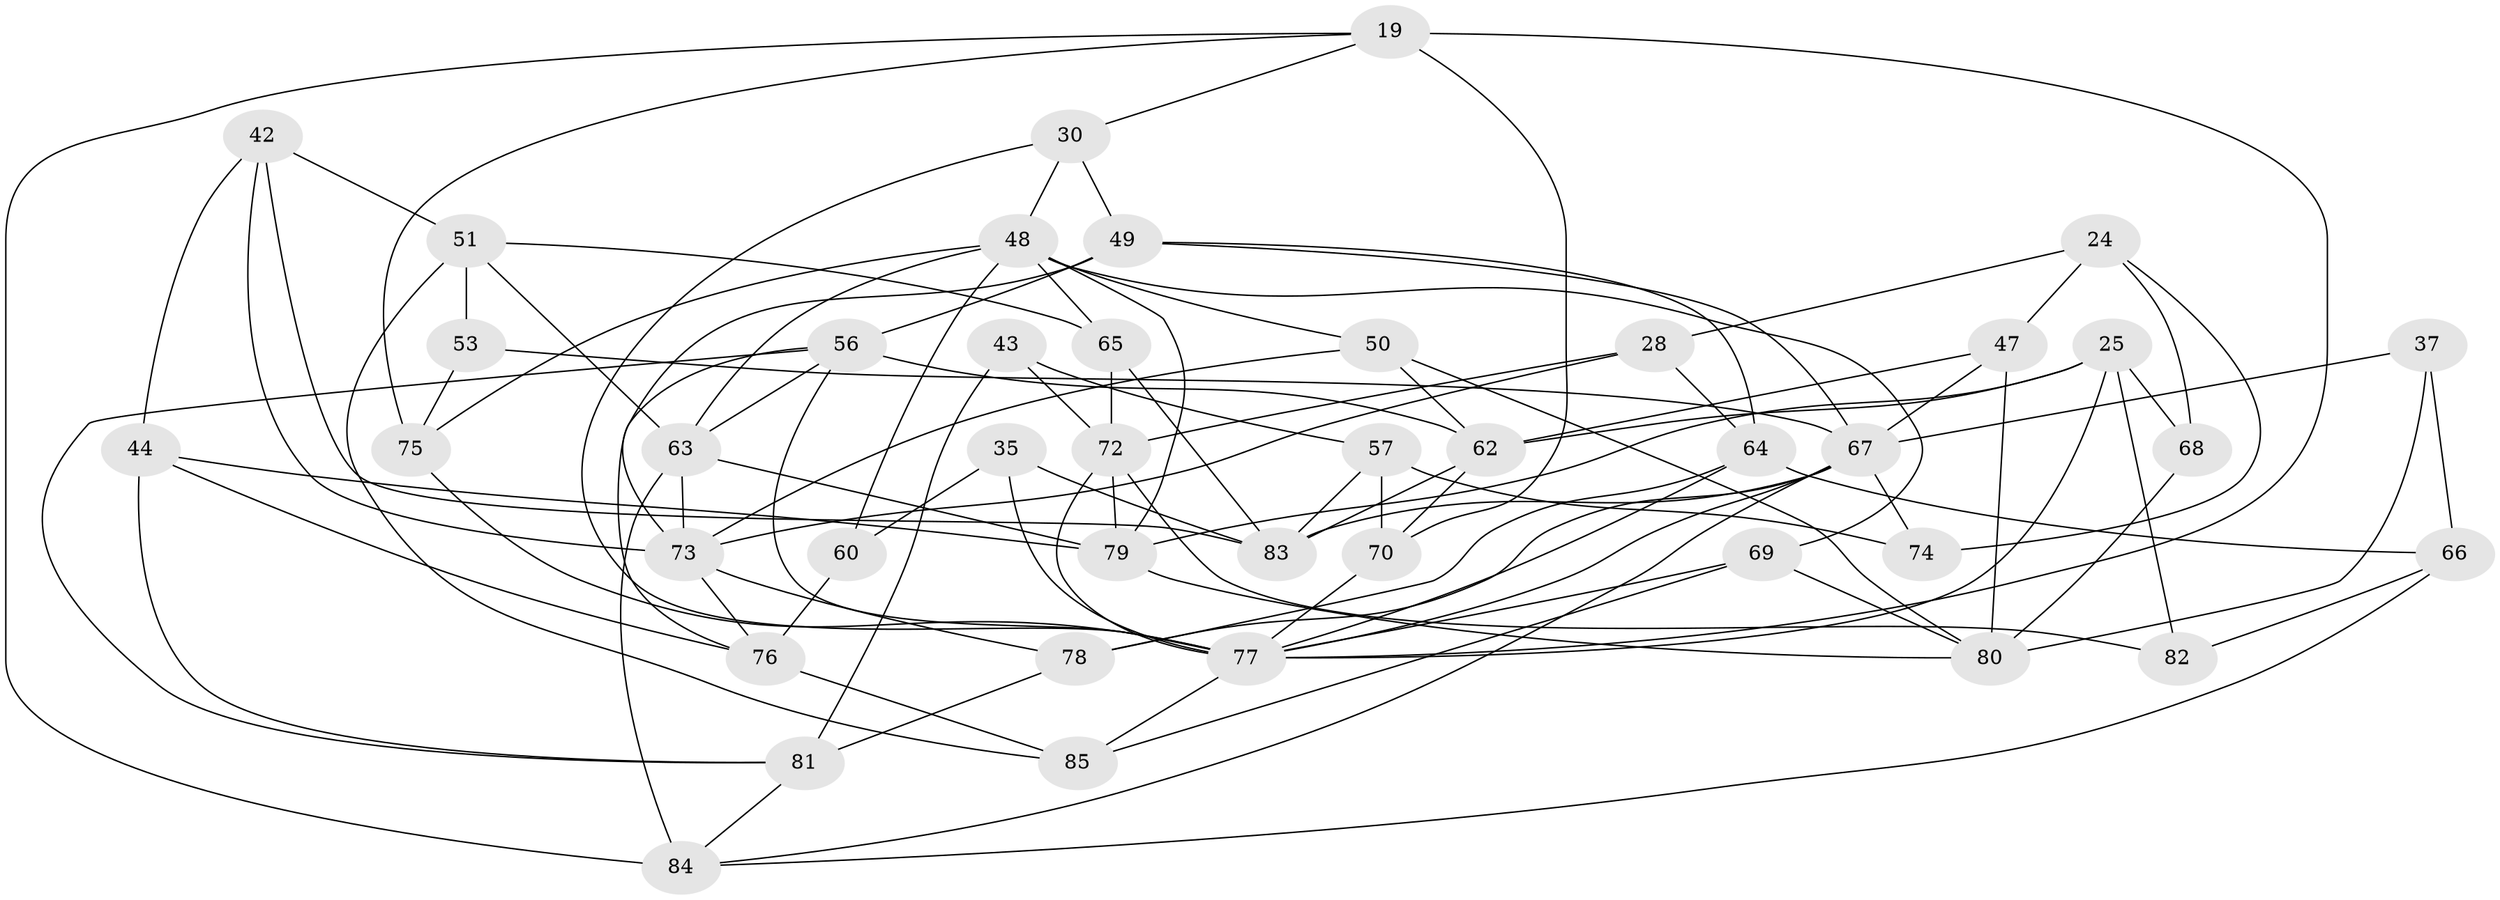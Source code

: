 // original degree distribution, {4: 1.0}
// Generated by graph-tools (version 1.1) at 2025/58/03/09/25 04:58:47]
// undirected, 42 vertices, 101 edges
graph export_dot {
graph [start="1"]
  node [color=gray90,style=filled];
  19 [super="+13"];
  24 [super="+15"];
  25 [super="+20"];
  28;
  30;
  35;
  37;
  42 [super="+31"];
  43;
  44;
  47 [super="+22"];
  48 [super="+6+21"];
  49 [super="+33"];
  50;
  51 [super="+14"];
  53;
  56 [super="+3+40"];
  57 [super="+1"];
  60;
  62 [super="+55+38"];
  63 [super="+32"];
  64 [super="+26"];
  65;
  66 [super="+29"];
  67 [super="+2+46+58"];
  68;
  69;
  70 [super="+11"];
  72 [super="+18"];
  73 [super="+7+52+36"];
  74;
  75;
  76 [super="+17"];
  77 [super="+9+45+41"];
  78;
  79 [super="+16"];
  80 [super="+23+71"];
  81 [super="+39"];
  82;
  83 [super="+27+61"];
  84 [super="+54"];
  85 [super="+59"];
  19 -- 70 [weight=2];
  19 -- 77;
  19 -- 75;
  19 -- 84;
  19 -- 30;
  24 -- 28;
  24 -- 68 [weight=2];
  24 -- 74;
  24 -- 47 [weight=2];
  25 -- 68;
  25 -- 79 [weight=2];
  25 -- 82;
  25 -- 62;
  25 -- 77;
  28 -- 64;
  28 -- 73;
  28 -- 72;
  30 -- 49;
  30 -- 48;
  30 -- 77;
  35 -- 60;
  35 -- 77 [weight=2];
  35 -- 83;
  37 -- 66 [weight=2];
  37 -- 80;
  37 -- 67;
  42 -- 83 [weight=2];
  42 -- 51;
  42 -- 73 [weight=2];
  42 -- 44;
  43 -- 72;
  43 -- 81 [weight=2];
  43 -- 57;
  44 -- 81;
  44 -- 79;
  44 -- 76;
  47 -- 80 [weight=2];
  47 -- 67;
  47 -- 62;
  48 -- 50;
  48 -- 63;
  48 -- 75;
  48 -- 60;
  48 -- 69;
  48 -- 65;
  48 -- 79;
  49 -- 56;
  49 -- 73 [weight=2];
  49 -- 64;
  49 -- 67;
  50 -- 62;
  50 -- 80;
  50 -- 73;
  51 -- 53 [weight=2];
  51 -- 65;
  51 -- 85;
  51 -- 63;
  53 -- 75;
  53 -- 67;
  56 -- 62 [weight=2];
  56 -- 81;
  56 -- 76;
  56 -- 63 [weight=2];
  56 -- 77;
  57 -- 74 [weight=2];
  57 -- 70 [weight=2];
  57 -- 83;
  60 -- 76 [weight=2];
  62 -- 83 [weight=2];
  62 -- 70;
  63 -- 84 [weight=2];
  63 -- 79;
  63 -- 73;
  64 -- 78;
  64 -- 66;
  64 -- 77 [weight=2];
  65 -- 83;
  65 -- 72;
  66 -- 82 [weight=2];
  66 -- 84;
  67 -- 74;
  67 -- 78;
  67 -- 84;
  67 -- 77 [weight=2];
  67 -- 83;
  68 -- 80;
  69 -- 80;
  69 -- 77;
  69 -- 85;
  70 -- 77;
  72 -- 82;
  72 -- 79;
  72 -- 77;
  73 -- 76 [weight=2];
  73 -- 78;
  75 -- 77;
  76 -- 85 [weight=2];
  77 -- 85 [weight=2];
  78 -- 81;
  79 -- 80 [weight=2];
  81 -- 84;
}
